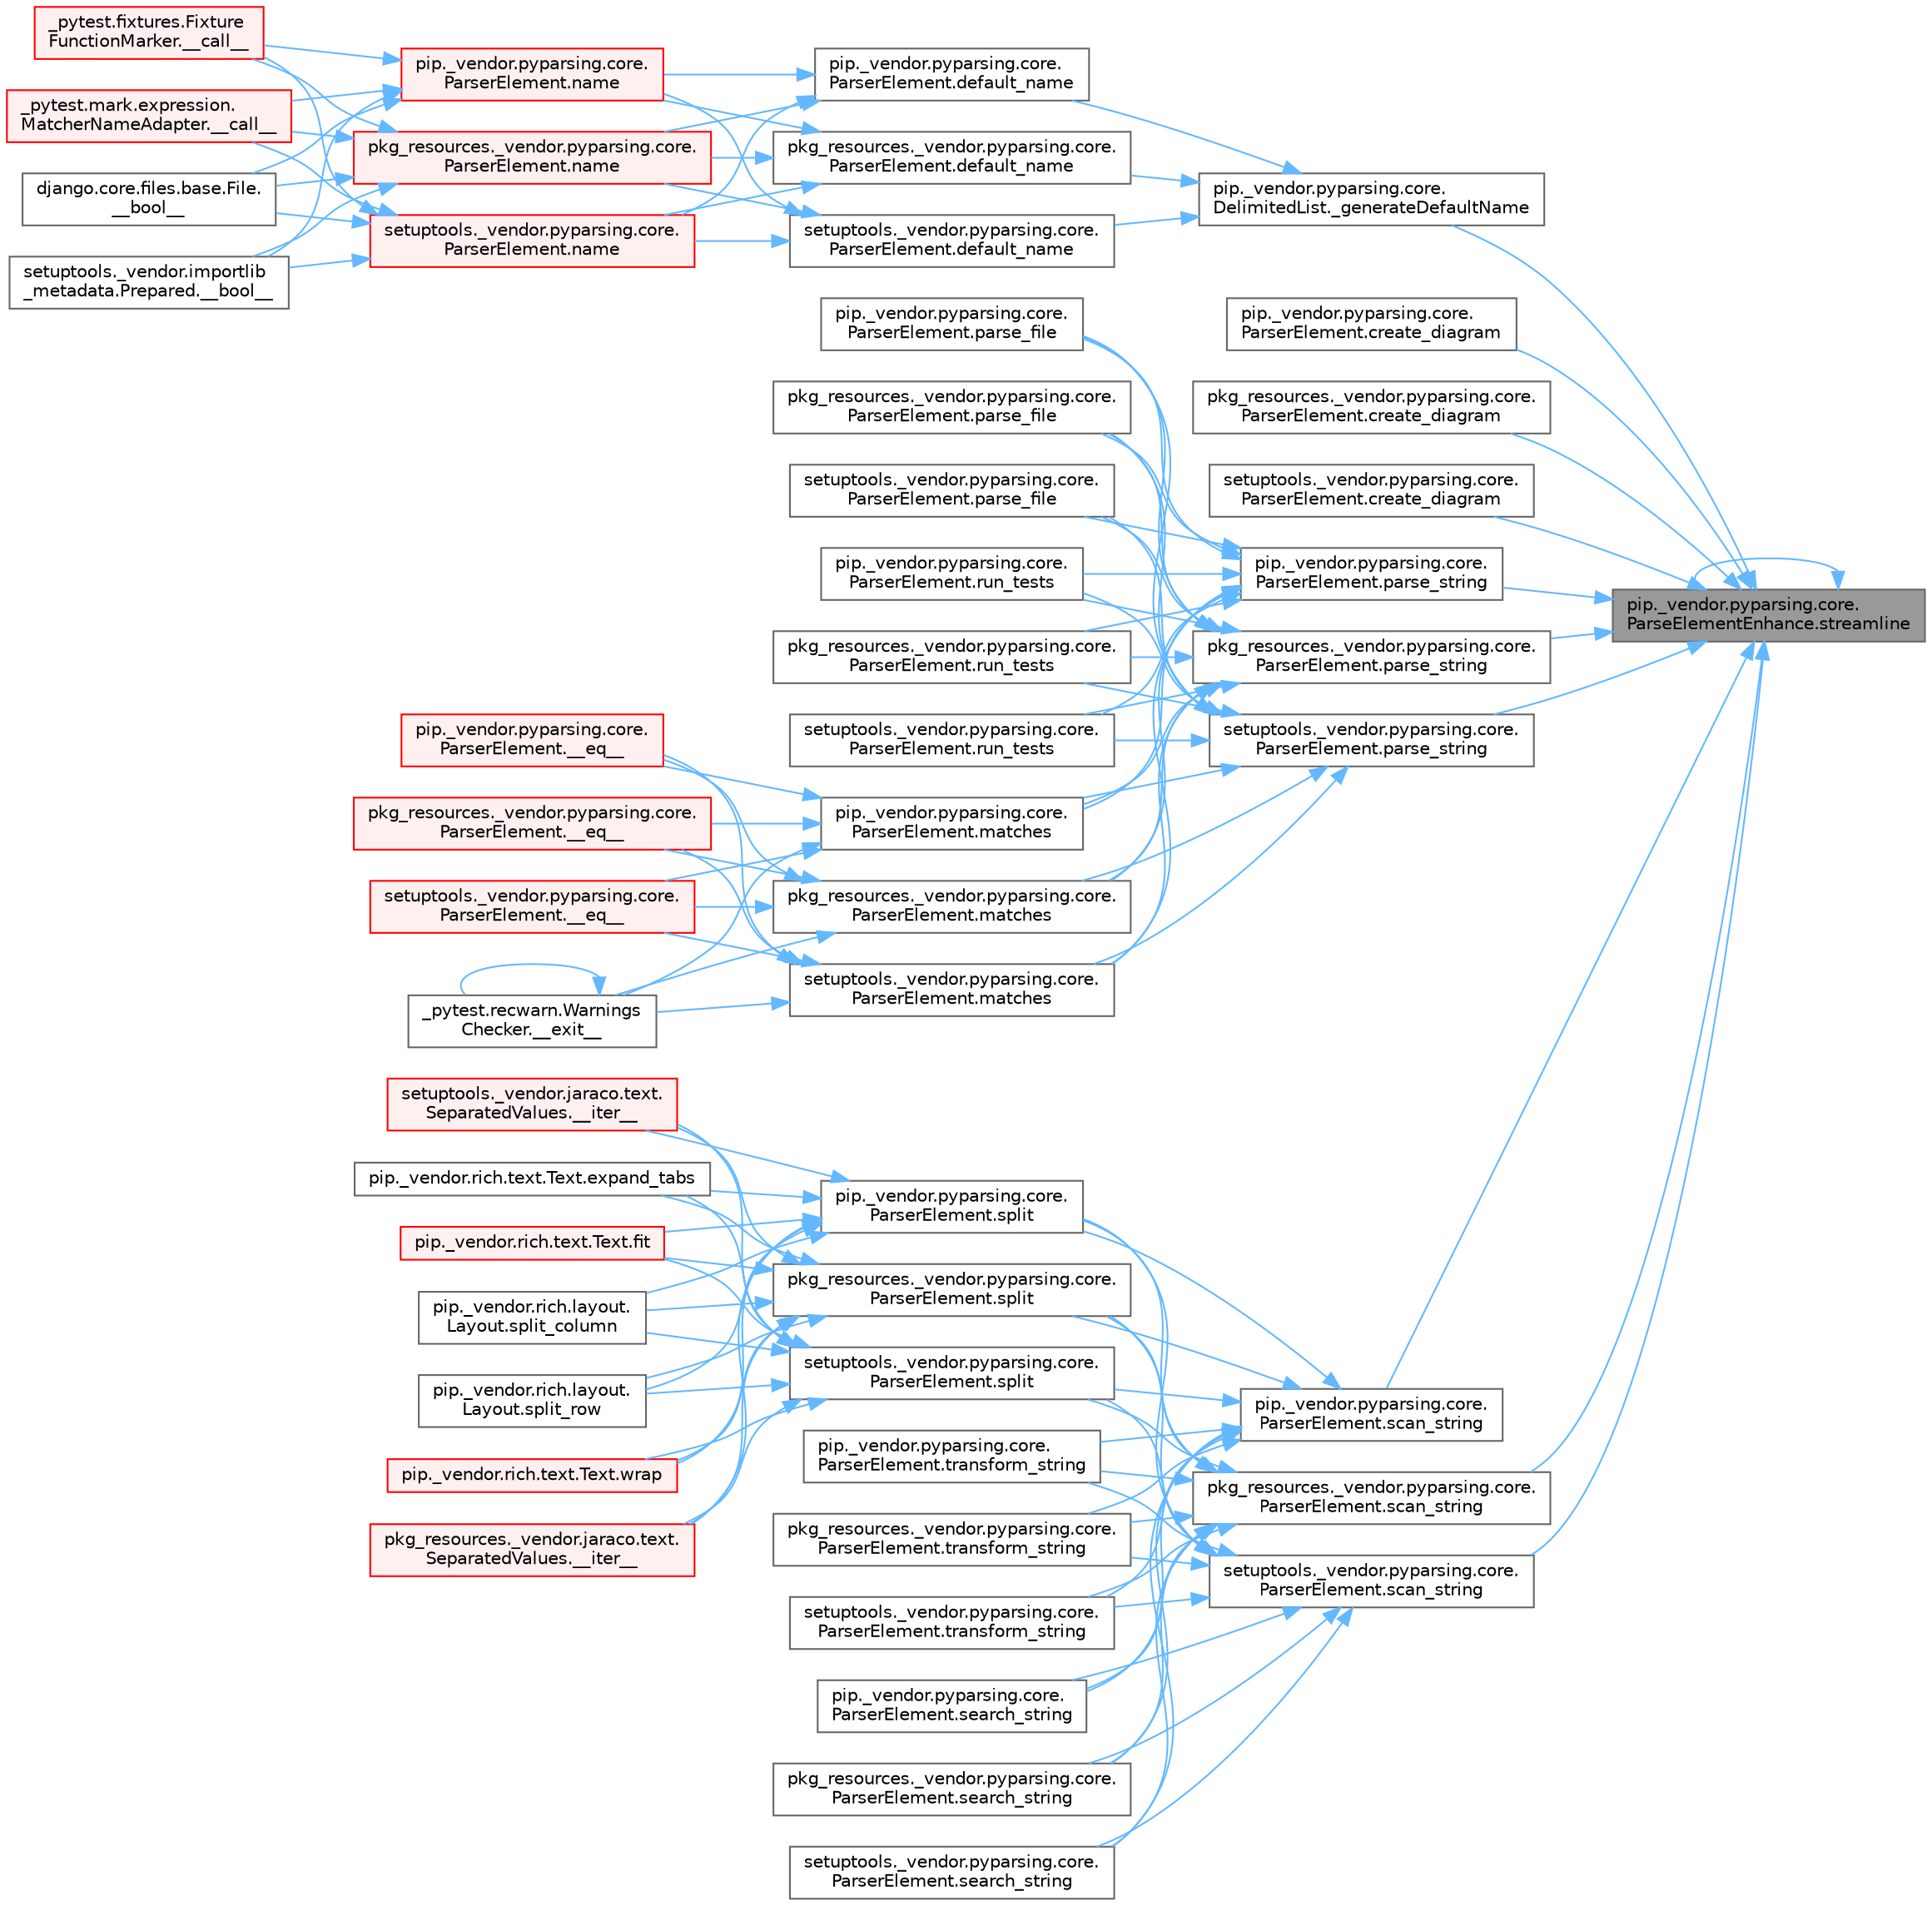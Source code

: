 digraph "pip._vendor.pyparsing.core.ParseElementEnhance.streamline"
{
 // LATEX_PDF_SIZE
  bgcolor="transparent";
  edge [fontname=Helvetica,fontsize=10,labelfontname=Helvetica,labelfontsize=10];
  node [fontname=Helvetica,fontsize=10,shape=box,height=0.2,width=0.4];
  rankdir="RL";
  Node1 [id="Node000001",label="pip._vendor.pyparsing.core.\lParseElementEnhance.streamline",height=0.2,width=0.4,color="gray40", fillcolor="grey60", style="filled", fontcolor="black",tooltip=" "];
  Node1 -> Node2 [id="edge1_Node000001_Node000002",dir="back",color="steelblue1",style="solid",tooltip=" "];
  Node2 [id="Node000002",label="pip._vendor.pyparsing.core.\lDelimitedList._generateDefaultName",height=0.2,width=0.4,color="grey40", fillcolor="white", style="filled",URL="$classpip_1_1__vendor_1_1pyparsing_1_1core_1_1_delimited_list.html#a82a98c131b7466295c87f81a66cba0fc",tooltip=" "];
  Node2 -> Node3 [id="edge2_Node000002_Node000003",dir="back",color="steelblue1",style="solid",tooltip=" "];
  Node3 [id="Node000003",label="pip._vendor.pyparsing.core.\lParserElement.default_name",height=0.2,width=0.4,color="grey40", fillcolor="white", style="filled",URL="$classpip_1_1__vendor_1_1pyparsing_1_1core_1_1_parser_element.html#ab02291439fc47bfa9676d61f6ae066fc",tooltip=" "];
  Node3 -> Node4 [id="edge3_Node000003_Node000004",dir="back",color="steelblue1",style="solid",tooltip=" "];
  Node4 [id="Node000004",label="pip._vendor.pyparsing.core.\lParserElement.name",height=0.2,width=0.4,color="red", fillcolor="#FFF0F0", style="filled",URL="$classpip_1_1__vendor_1_1pyparsing_1_1core_1_1_parser_element.html#ad7db196655f86eaadabd81c40af25717",tooltip=" "];
  Node4 -> Node5 [id="edge4_Node000004_Node000005",dir="back",color="steelblue1",style="solid",tooltip=" "];
  Node5 [id="Node000005",label="django.core.files.base.File.\l__bool__",height=0.2,width=0.4,color="grey40", fillcolor="white", style="filled",URL="$classdjango_1_1core_1_1files_1_1base_1_1_file.html#adf07dd46020c7160b2257d9e3da4bc43",tooltip=" "];
  Node4 -> Node6 [id="edge5_Node000004_Node000006",dir="back",color="steelblue1",style="solid",tooltip=" "];
  Node6 [id="Node000006",label="setuptools._vendor.importlib\l_metadata.Prepared.__bool__",height=0.2,width=0.4,color="grey40", fillcolor="white", style="filled",URL="$classsetuptools_1_1__vendor_1_1importlib__metadata_1_1_prepared.html#a0395661b38fe11742f24c0482962b913",tooltip=" "];
  Node4 -> Node7 [id="edge6_Node000004_Node000007",dir="back",color="steelblue1",style="solid",tooltip=" "];
  Node7 [id="Node000007",label="_pytest.fixtures.Fixture\lFunctionMarker.__call__",height=0.2,width=0.4,color="red", fillcolor="#FFF0F0", style="filled",URL="$class__pytest_1_1fixtures_1_1_fixture_function_marker.html#acc9c789cb8d19388b24d740159ba305d",tooltip=" "];
  Node4 -> Node10 [id="edge7_Node000004_Node000010",dir="back",color="steelblue1",style="solid",tooltip=" "];
  Node10 [id="Node000010",label="_pytest.mark.expression.\lMatcherNameAdapter.__call__",height=0.2,width=0.4,color="red", fillcolor="#FFF0F0", style="filled",URL="$class__pytest_1_1mark_1_1expression_1_1_matcher_name_adapter.html#a7ecd7564e2e67d5ac026d25db1466389",tooltip=" "];
  Node3 -> Node2331 [id="edge8_Node000003_Node002331",dir="back",color="steelblue1",style="solid",tooltip=" "];
  Node2331 [id="Node002331",label="pkg_resources._vendor.pyparsing.core.\lParserElement.name",height=0.2,width=0.4,color="red", fillcolor="#FFF0F0", style="filled",URL="$classpkg__resources_1_1__vendor_1_1pyparsing_1_1core_1_1_parser_element.html#abf3887f5a60cd87875ad9ce57ba0ec6a",tooltip=" "];
  Node2331 -> Node5 [id="edge9_Node002331_Node000005",dir="back",color="steelblue1",style="solid",tooltip=" "];
  Node2331 -> Node6 [id="edge10_Node002331_Node000006",dir="back",color="steelblue1",style="solid",tooltip=" "];
  Node2331 -> Node7 [id="edge11_Node002331_Node000007",dir="back",color="steelblue1",style="solid",tooltip=" "];
  Node2331 -> Node10 [id="edge12_Node002331_Node000010",dir="back",color="steelblue1",style="solid",tooltip=" "];
  Node3 -> Node2332 [id="edge13_Node000003_Node002332",dir="back",color="steelblue1",style="solid",tooltip=" "];
  Node2332 [id="Node002332",label="setuptools._vendor.pyparsing.core.\lParserElement.name",height=0.2,width=0.4,color="red", fillcolor="#FFF0F0", style="filled",URL="$classsetuptools_1_1__vendor_1_1pyparsing_1_1core_1_1_parser_element.html#a575ae3b20b199ff90bc942cf2179084f",tooltip=" "];
  Node2332 -> Node5 [id="edge14_Node002332_Node000005",dir="back",color="steelblue1",style="solid",tooltip=" "];
  Node2332 -> Node6 [id="edge15_Node002332_Node000006",dir="back",color="steelblue1",style="solid",tooltip=" "];
  Node2332 -> Node7 [id="edge16_Node002332_Node000007",dir="back",color="steelblue1",style="solid",tooltip=" "];
  Node2332 -> Node10 [id="edge17_Node002332_Node000010",dir="back",color="steelblue1",style="solid",tooltip=" "];
  Node2 -> Node2330 [id="edge18_Node000002_Node002330",dir="back",color="steelblue1",style="solid",tooltip=" "];
  Node2330 [id="Node002330",label="pkg_resources._vendor.pyparsing.core.\lParserElement.default_name",height=0.2,width=0.4,color="grey40", fillcolor="white", style="filled",URL="$classpkg__resources_1_1__vendor_1_1pyparsing_1_1core_1_1_parser_element.html#aa9da32bce8f103c7ec5e35743a44f667",tooltip=" "];
  Node2330 -> Node4 [id="edge19_Node002330_Node000004",dir="back",color="steelblue1",style="solid",tooltip=" "];
  Node2330 -> Node2331 [id="edge20_Node002330_Node002331",dir="back",color="steelblue1",style="solid",tooltip=" "];
  Node2330 -> Node2332 [id="edge21_Node002330_Node002332",dir="back",color="steelblue1",style="solid",tooltip=" "];
  Node2 -> Node2333 [id="edge22_Node000002_Node002333",dir="back",color="steelblue1",style="solid",tooltip=" "];
  Node2333 [id="Node002333",label="setuptools._vendor.pyparsing.core.\lParserElement.default_name",height=0.2,width=0.4,color="grey40", fillcolor="white", style="filled",URL="$classsetuptools_1_1__vendor_1_1pyparsing_1_1core_1_1_parser_element.html#a6b293c245a8b4769c34490c3428249b3",tooltip=" "];
  Node2333 -> Node4 [id="edge23_Node002333_Node000004",dir="back",color="steelblue1",style="solid",tooltip=" "];
  Node2333 -> Node2331 [id="edge24_Node002333_Node002331",dir="back",color="steelblue1",style="solid",tooltip=" "];
  Node2333 -> Node2332 [id="edge25_Node002333_Node002332",dir="back",color="steelblue1",style="solid",tooltip=" "];
  Node1 -> Node3180 [id="edge26_Node000001_Node003180",dir="back",color="steelblue1",style="solid",tooltip=" "];
  Node3180 [id="Node003180",label="pip._vendor.pyparsing.core.\lParserElement.create_diagram",height=0.2,width=0.4,color="grey40", fillcolor="white", style="filled",URL="$classpip_1_1__vendor_1_1pyparsing_1_1core_1_1_parser_element.html#a5bc732f7ee3b63328942b206ddb60680",tooltip=" "];
  Node1 -> Node3181 [id="edge27_Node000001_Node003181",dir="back",color="steelblue1",style="solid",tooltip=" "];
  Node3181 [id="Node003181",label="pkg_resources._vendor.pyparsing.core.\lParserElement.create_diagram",height=0.2,width=0.4,color="grey40", fillcolor="white", style="filled",URL="$classpkg__resources_1_1__vendor_1_1pyparsing_1_1core_1_1_parser_element.html#a66d8835d0b5eb2209b59040c180b73b0",tooltip=" "];
  Node1 -> Node3182 [id="edge28_Node000001_Node003182",dir="back",color="steelblue1",style="solid",tooltip=" "];
  Node3182 [id="Node003182",label="setuptools._vendor.pyparsing.core.\lParserElement.create_diagram",height=0.2,width=0.4,color="grey40", fillcolor="white", style="filled",URL="$classsetuptools_1_1__vendor_1_1pyparsing_1_1core_1_1_parser_element.html#ab7e3f532f6e7783243272292e1f604b3",tooltip=" "];
  Node1 -> Node3183 [id="edge29_Node000001_Node003183",dir="back",color="steelblue1",style="solid",tooltip=" "];
  Node3183 [id="Node003183",label="pip._vendor.pyparsing.core.\lParserElement.parse_string",height=0.2,width=0.4,color="grey40", fillcolor="white", style="filled",URL="$classpip_1_1__vendor_1_1pyparsing_1_1core_1_1_parser_element.html#ac17206f98799aeb9149ef0873423fb3d",tooltip=" "];
  Node3183 -> Node3184 [id="edge30_Node003183_Node003184",dir="back",color="steelblue1",style="solid",tooltip=" "];
  Node3184 [id="Node003184",label="pip._vendor.pyparsing.core.\lParserElement.matches",height=0.2,width=0.4,color="grey40", fillcolor="white", style="filled",URL="$classpip_1_1__vendor_1_1pyparsing_1_1core_1_1_parser_element.html#a506dbc15b395eb36dc4f6cbc0fdf143a",tooltip=" "];
  Node3184 -> Node3185 [id="edge31_Node003184_Node003185",dir="back",color="steelblue1",style="solid",tooltip=" "];
  Node3185 [id="Node003185",label="pip._vendor.pyparsing.core.\lParserElement.__eq__",height=0.2,width=0.4,color="red", fillcolor="#FFF0F0", style="filled",URL="$classpip_1_1__vendor_1_1pyparsing_1_1core_1_1_parser_element.html#a56ccd877aaaa23f3bf1adb7bcc0b46ec",tooltip=" "];
  Node3184 -> Node3186 [id="edge32_Node003184_Node003186",dir="back",color="steelblue1",style="solid",tooltip=" "];
  Node3186 [id="Node003186",label="pkg_resources._vendor.pyparsing.core.\lParserElement.__eq__",height=0.2,width=0.4,color="red", fillcolor="#FFF0F0", style="filled",URL="$classpkg__resources_1_1__vendor_1_1pyparsing_1_1core_1_1_parser_element.html#a7a018d9eabb371a3a8cbeff784e873eb",tooltip=" "];
  Node3184 -> Node3187 [id="edge33_Node003184_Node003187",dir="back",color="steelblue1",style="solid",tooltip=" "];
  Node3187 [id="Node003187",label="setuptools._vendor.pyparsing.core.\lParserElement.__eq__",height=0.2,width=0.4,color="red", fillcolor="#FFF0F0", style="filled",URL="$classsetuptools_1_1__vendor_1_1pyparsing_1_1core_1_1_parser_element.html#a2fba49725ed4d403a97bf0955a516d7a",tooltip=" "];
  Node3184 -> Node3188 [id="edge34_Node003184_Node003188",dir="back",color="steelblue1",style="solid",tooltip=" "];
  Node3188 [id="Node003188",label="_pytest.recwarn.Warnings\lChecker.__exit__",height=0.2,width=0.4,color="grey40", fillcolor="white", style="filled",URL="$class__pytest_1_1recwarn_1_1_warnings_checker.html#adbd5f497538ea80f1d35b87e75c055a8",tooltip=" "];
  Node3188 -> Node3188 [id="edge35_Node003188_Node003188",dir="back",color="steelblue1",style="solid",tooltip=" "];
  Node3183 -> Node3189 [id="edge36_Node003183_Node003189",dir="back",color="steelblue1",style="solid",tooltip=" "];
  Node3189 [id="Node003189",label="pkg_resources._vendor.pyparsing.core.\lParserElement.matches",height=0.2,width=0.4,color="grey40", fillcolor="white", style="filled",URL="$classpkg__resources_1_1__vendor_1_1pyparsing_1_1core_1_1_parser_element.html#a83b843cc10043a223825a7b6ee2bf3ed",tooltip=" "];
  Node3189 -> Node3185 [id="edge37_Node003189_Node003185",dir="back",color="steelblue1",style="solid",tooltip=" "];
  Node3189 -> Node3186 [id="edge38_Node003189_Node003186",dir="back",color="steelblue1",style="solid",tooltip=" "];
  Node3189 -> Node3187 [id="edge39_Node003189_Node003187",dir="back",color="steelblue1",style="solid",tooltip=" "];
  Node3189 -> Node3188 [id="edge40_Node003189_Node003188",dir="back",color="steelblue1",style="solid",tooltip=" "];
  Node3183 -> Node3190 [id="edge41_Node003183_Node003190",dir="back",color="steelblue1",style="solid",tooltip=" "];
  Node3190 [id="Node003190",label="setuptools._vendor.pyparsing.core.\lParserElement.matches",height=0.2,width=0.4,color="grey40", fillcolor="white", style="filled",URL="$classsetuptools_1_1__vendor_1_1pyparsing_1_1core_1_1_parser_element.html#a340c5dbbc0054029fa245e398f694e14",tooltip=" "];
  Node3190 -> Node3185 [id="edge42_Node003190_Node003185",dir="back",color="steelblue1",style="solid",tooltip=" "];
  Node3190 -> Node3186 [id="edge43_Node003190_Node003186",dir="back",color="steelblue1",style="solid",tooltip=" "];
  Node3190 -> Node3187 [id="edge44_Node003190_Node003187",dir="back",color="steelblue1",style="solid",tooltip=" "];
  Node3190 -> Node3188 [id="edge45_Node003190_Node003188",dir="back",color="steelblue1",style="solid",tooltip=" "];
  Node3183 -> Node3191 [id="edge46_Node003183_Node003191",dir="back",color="steelblue1",style="solid",tooltip=" "];
  Node3191 [id="Node003191",label="pip._vendor.pyparsing.core.\lParserElement.parse_file",height=0.2,width=0.4,color="grey40", fillcolor="white", style="filled",URL="$classpip_1_1__vendor_1_1pyparsing_1_1core_1_1_parser_element.html#a161e1fa167881e4e3fa9f26155612ed1",tooltip=" "];
  Node3183 -> Node3192 [id="edge47_Node003183_Node003192",dir="back",color="steelblue1",style="solid",tooltip=" "];
  Node3192 [id="Node003192",label="pkg_resources._vendor.pyparsing.core.\lParserElement.parse_file",height=0.2,width=0.4,color="grey40", fillcolor="white", style="filled",URL="$classpkg__resources_1_1__vendor_1_1pyparsing_1_1core_1_1_parser_element.html#a4b7f81ada4824fcac02e6fae60e97154",tooltip=" "];
  Node3183 -> Node3193 [id="edge48_Node003183_Node003193",dir="back",color="steelblue1",style="solid",tooltip=" "];
  Node3193 [id="Node003193",label="setuptools._vendor.pyparsing.core.\lParserElement.parse_file",height=0.2,width=0.4,color="grey40", fillcolor="white", style="filled",URL="$classsetuptools_1_1__vendor_1_1pyparsing_1_1core_1_1_parser_element.html#a8f9b8fccb7fc5a55bc10cb3ab46cf419",tooltip=" "];
  Node3183 -> Node3194 [id="edge49_Node003183_Node003194",dir="back",color="steelblue1",style="solid",tooltip=" "];
  Node3194 [id="Node003194",label="pip._vendor.pyparsing.core.\lParserElement.run_tests",height=0.2,width=0.4,color="grey40", fillcolor="white", style="filled",URL="$classpip_1_1__vendor_1_1pyparsing_1_1core_1_1_parser_element.html#a35107e02c57a82575247354b2ffe5d63",tooltip=" "];
  Node3183 -> Node3195 [id="edge50_Node003183_Node003195",dir="back",color="steelblue1",style="solid",tooltip=" "];
  Node3195 [id="Node003195",label="pkg_resources._vendor.pyparsing.core.\lParserElement.run_tests",height=0.2,width=0.4,color="grey40", fillcolor="white", style="filled",URL="$classpkg__resources_1_1__vendor_1_1pyparsing_1_1core_1_1_parser_element.html#a10e2c2c94b6bedd4a9bac706beb1f8e4",tooltip=" "];
  Node3183 -> Node3196 [id="edge51_Node003183_Node003196",dir="back",color="steelblue1",style="solid",tooltip=" "];
  Node3196 [id="Node003196",label="setuptools._vendor.pyparsing.core.\lParserElement.run_tests",height=0.2,width=0.4,color="grey40", fillcolor="white", style="filled",URL="$classsetuptools_1_1__vendor_1_1pyparsing_1_1core_1_1_parser_element.html#a67d4875fb1c02837aae5bb1e763532ba",tooltip=" "];
  Node1 -> Node3197 [id="edge52_Node000001_Node003197",dir="back",color="steelblue1",style="solid",tooltip=" "];
  Node3197 [id="Node003197",label="pkg_resources._vendor.pyparsing.core.\lParserElement.parse_string",height=0.2,width=0.4,color="grey40", fillcolor="white", style="filled",URL="$classpkg__resources_1_1__vendor_1_1pyparsing_1_1core_1_1_parser_element.html#a8c3e947b9af4425a1b7f4c8db034a549",tooltip=" "];
  Node3197 -> Node3184 [id="edge53_Node003197_Node003184",dir="back",color="steelblue1",style="solid",tooltip=" "];
  Node3197 -> Node3189 [id="edge54_Node003197_Node003189",dir="back",color="steelblue1",style="solid",tooltip=" "];
  Node3197 -> Node3190 [id="edge55_Node003197_Node003190",dir="back",color="steelblue1",style="solid",tooltip=" "];
  Node3197 -> Node3191 [id="edge56_Node003197_Node003191",dir="back",color="steelblue1",style="solid",tooltip=" "];
  Node3197 -> Node3192 [id="edge57_Node003197_Node003192",dir="back",color="steelblue1",style="solid",tooltip=" "];
  Node3197 -> Node3193 [id="edge58_Node003197_Node003193",dir="back",color="steelblue1",style="solid",tooltip=" "];
  Node3197 -> Node3194 [id="edge59_Node003197_Node003194",dir="back",color="steelblue1",style="solid",tooltip=" "];
  Node3197 -> Node3195 [id="edge60_Node003197_Node003195",dir="back",color="steelblue1",style="solid",tooltip=" "];
  Node3197 -> Node3196 [id="edge61_Node003197_Node003196",dir="back",color="steelblue1",style="solid",tooltip=" "];
  Node1 -> Node3198 [id="edge62_Node000001_Node003198",dir="back",color="steelblue1",style="solid",tooltip=" "];
  Node3198 [id="Node003198",label="setuptools._vendor.pyparsing.core.\lParserElement.parse_string",height=0.2,width=0.4,color="grey40", fillcolor="white", style="filled",URL="$classsetuptools_1_1__vendor_1_1pyparsing_1_1core_1_1_parser_element.html#a4bceb4c6190dd0bd2ea4c6ef9e8fe6f9",tooltip=" "];
  Node3198 -> Node3184 [id="edge63_Node003198_Node003184",dir="back",color="steelblue1",style="solid",tooltip=" "];
  Node3198 -> Node3189 [id="edge64_Node003198_Node003189",dir="back",color="steelblue1",style="solid",tooltip=" "];
  Node3198 -> Node3190 [id="edge65_Node003198_Node003190",dir="back",color="steelblue1",style="solid",tooltip=" "];
  Node3198 -> Node3191 [id="edge66_Node003198_Node003191",dir="back",color="steelblue1",style="solid",tooltip=" "];
  Node3198 -> Node3192 [id="edge67_Node003198_Node003192",dir="back",color="steelblue1",style="solid",tooltip=" "];
  Node3198 -> Node3193 [id="edge68_Node003198_Node003193",dir="back",color="steelblue1",style="solid",tooltip=" "];
  Node3198 -> Node3194 [id="edge69_Node003198_Node003194",dir="back",color="steelblue1",style="solid",tooltip=" "];
  Node3198 -> Node3195 [id="edge70_Node003198_Node003195",dir="back",color="steelblue1",style="solid",tooltip=" "];
  Node3198 -> Node3196 [id="edge71_Node003198_Node003196",dir="back",color="steelblue1",style="solid",tooltip=" "];
  Node1 -> Node3199 [id="edge72_Node000001_Node003199",dir="back",color="steelblue1",style="solid",tooltip=" "];
  Node3199 [id="Node003199",label="pip._vendor.pyparsing.core.\lParserElement.scan_string",height=0.2,width=0.4,color="grey40", fillcolor="white", style="filled",URL="$classpip_1_1__vendor_1_1pyparsing_1_1core_1_1_parser_element.html#a0a066b31d55597f3b2ac426eab0ef7a8",tooltip=" "];
  Node3199 -> Node3200 [id="edge73_Node003199_Node003200",dir="back",color="steelblue1",style="solid",tooltip=" "];
  Node3200 [id="Node003200",label="pip._vendor.pyparsing.core.\lParserElement.search_string",height=0.2,width=0.4,color="grey40", fillcolor="white", style="filled",URL="$classpip_1_1__vendor_1_1pyparsing_1_1core_1_1_parser_element.html#a5a83c9e97aad458cf36ecb2cbc451703",tooltip=" "];
  Node3199 -> Node3201 [id="edge74_Node003199_Node003201",dir="back",color="steelblue1",style="solid",tooltip=" "];
  Node3201 [id="Node003201",label="pkg_resources._vendor.pyparsing.core.\lParserElement.search_string",height=0.2,width=0.4,color="grey40", fillcolor="white", style="filled",URL="$classpkg__resources_1_1__vendor_1_1pyparsing_1_1core_1_1_parser_element.html#a4b5b9d98014537f14aa58afb241fb421",tooltip=" "];
  Node3199 -> Node3202 [id="edge75_Node003199_Node003202",dir="back",color="steelblue1",style="solid",tooltip=" "];
  Node3202 [id="Node003202",label="setuptools._vendor.pyparsing.core.\lParserElement.search_string",height=0.2,width=0.4,color="grey40", fillcolor="white", style="filled",URL="$classsetuptools_1_1__vendor_1_1pyparsing_1_1core_1_1_parser_element.html#afd39623fe4bffcc694a482c83b93fd06",tooltip=" "];
  Node3199 -> Node3203 [id="edge76_Node003199_Node003203",dir="back",color="steelblue1",style="solid",tooltip=" "];
  Node3203 [id="Node003203",label="pip._vendor.pyparsing.core.\lParserElement.split",height=0.2,width=0.4,color="grey40", fillcolor="white", style="filled",URL="$classpip_1_1__vendor_1_1pyparsing_1_1core_1_1_parser_element.html#a4d8b15e96c35f49dd311c05519c05b48",tooltip=" "];
  Node3203 -> Node371 [id="edge77_Node003203_Node000371",dir="back",color="steelblue1",style="solid",tooltip=" "];
  Node371 [id="Node000371",label="pkg_resources._vendor.jaraco.text.\lSeparatedValues.__iter__",height=0.2,width=0.4,color="red", fillcolor="#FFF0F0", style="filled",URL="$classpkg__resources_1_1__vendor_1_1jaraco_1_1text_1_1_separated_values.html#ae665618e2d60d71ccc38017f931e77c0",tooltip=" "];
  Node3203 -> Node372 [id="edge78_Node003203_Node000372",dir="back",color="steelblue1",style="solid",tooltip=" "];
  Node372 [id="Node000372",label="setuptools._vendor.jaraco.text.\lSeparatedValues.__iter__",height=0.2,width=0.4,color="red", fillcolor="#FFF0F0", style="filled",URL="$classsetuptools_1_1__vendor_1_1jaraco_1_1text_1_1_separated_values.html#a386e671741e35885b3566fcdabc8d893",tooltip=" "];
  Node3203 -> Node373 [id="edge79_Node003203_Node000373",dir="back",color="steelblue1",style="solid",tooltip=" "];
  Node373 [id="Node000373",label="pip._vendor.rich.text.Text.expand_tabs",height=0.2,width=0.4,color="grey40", fillcolor="white", style="filled",URL="$classpip_1_1__vendor_1_1rich_1_1text_1_1_text.html#ad9f65ecb5a2b9b55648d525a0a58c947",tooltip=" "];
  Node3203 -> Node374 [id="edge80_Node003203_Node000374",dir="back",color="steelblue1",style="solid",tooltip=" "];
  Node374 [id="Node000374",label="pip._vendor.rich.text.Text.fit",height=0.2,width=0.4,color="red", fillcolor="#FFF0F0", style="filled",URL="$classpip_1_1__vendor_1_1rich_1_1text_1_1_text.html#a1adda7f6546fb3592d473f95d0ca17b2",tooltip=" "];
  Node3203 -> Node376 [id="edge81_Node003203_Node000376",dir="back",color="steelblue1",style="solid",tooltip=" "];
  Node376 [id="Node000376",label="pip._vendor.rich.layout.\lLayout.split_column",height=0.2,width=0.4,color="grey40", fillcolor="white", style="filled",URL="$classpip_1_1__vendor_1_1rich_1_1layout_1_1_layout.html#a69f88aaf1450a946026f16620d205fa4",tooltip=" "];
  Node3203 -> Node377 [id="edge82_Node003203_Node000377",dir="back",color="steelblue1",style="solid",tooltip=" "];
  Node377 [id="Node000377",label="pip._vendor.rich.layout.\lLayout.split_row",height=0.2,width=0.4,color="grey40", fillcolor="white", style="filled",URL="$classpip_1_1__vendor_1_1rich_1_1layout_1_1_layout.html#a53ef6123a224b46255a62eb4e02a506e",tooltip=" "];
  Node3203 -> Node378 [id="edge83_Node003203_Node000378",dir="back",color="steelblue1",style="solid",tooltip=" "];
  Node378 [id="Node000378",label="pip._vendor.rich.text.Text.wrap",height=0.2,width=0.4,color="red", fillcolor="#FFF0F0", style="filled",URL="$classpip_1_1__vendor_1_1rich_1_1text_1_1_text.html#a1b5e03c8ff260ff99dd5cbf8ff675dd1",tooltip=" "];
  Node3199 -> Node3204 [id="edge84_Node003199_Node003204",dir="back",color="steelblue1",style="solid",tooltip=" "];
  Node3204 [id="Node003204",label="pkg_resources._vendor.pyparsing.core.\lParserElement.split",height=0.2,width=0.4,color="grey40", fillcolor="white", style="filled",URL="$classpkg__resources_1_1__vendor_1_1pyparsing_1_1core_1_1_parser_element.html#a194801602eaab7fd2483d6a6ef7335b7",tooltip=" "];
  Node3204 -> Node371 [id="edge85_Node003204_Node000371",dir="back",color="steelblue1",style="solid",tooltip=" "];
  Node3204 -> Node372 [id="edge86_Node003204_Node000372",dir="back",color="steelblue1",style="solid",tooltip=" "];
  Node3204 -> Node373 [id="edge87_Node003204_Node000373",dir="back",color="steelblue1",style="solid",tooltip=" "];
  Node3204 -> Node374 [id="edge88_Node003204_Node000374",dir="back",color="steelblue1",style="solid",tooltip=" "];
  Node3204 -> Node376 [id="edge89_Node003204_Node000376",dir="back",color="steelblue1",style="solid",tooltip=" "];
  Node3204 -> Node377 [id="edge90_Node003204_Node000377",dir="back",color="steelblue1",style="solid",tooltip=" "];
  Node3204 -> Node378 [id="edge91_Node003204_Node000378",dir="back",color="steelblue1",style="solid",tooltip=" "];
  Node3199 -> Node3205 [id="edge92_Node003199_Node003205",dir="back",color="steelblue1",style="solid",tooltip=" "];
  Node3205 [id="Node003205",label="setuptools._vendor.pyparsing.core.\lParserElement.split",height=0.2,width=0.4,color="grey40", fillcolor="white", style="filled",URL="$classsetuptools_1_1__vendor_1_1pyparsing_1_1core_1_1_parser_element.html#a851b91f91735a7984ff943924b8f5e53",tooltip=" "];
  Node3205 -> Node371 [id="edge93_Node003205_Node000371",dir="back",color="steelblue1",style="solid",tooltip=" "];
  Node3205 -> Node372 [id="edge94_Node003205_Node000372",dir="back",color="steelblue1",style="solid",tooltip=" "];
  Node3205 -> Node373 [id="edge95_Node003205_Node000373",dir="back",color="steelblue1",style="solid",tooltip=" "];
  Node3205 -> Node374 [id="edge96_Node003205_Node000374",dir="back",color="steelblue1",style="solid",tooltip=" "];
  Node3205 -> Node376 [id="edge97_Node003205_Node000376",dir="back",color="steelblue1",style="solid",tooltip=" "];
  Node3205 -> Node377 [id="edge98_Node003205_Node000377",dir="back",color="steelblue1",style="solid",tooltip=" "];
  Node3205 -> Node378 [id="edge99_Node003205_Node000378",dir="back",color="steelblue1",style="solid",tooltip=" "];
  Node3199 -> Node3206 [id="edge100_Node003199_Node003206",dir="back",color="steelblue1",style="solid",tooltip=" "];
  Node3206 [id="Node003206",label="pip._vendor.pyparsing.core.\lParserElement.transform_string",height=0.2,width=0.4,color="grey40", fillcolor="white", style="filled",URL="$classpip_1_1__vendor_1_1pyparsing_1_1core_1_1_parser_element.html#a566e130123a0445b27338a6e3ec60f19",tooltip=" "];
  Node3199 -> Node3207 [id="edge101_Node003199_Node003207",dir="back",color="steelblue1",style="solid",tooltip=" "];
  Node3207 [id="Node003207",label="pkg_resources._vendor.pyparsing.core.\lParserElement.transform_string",height=0.2,width=0.4,color="grey40", fillcolor="white", style="filled",URL="$classpkg__resources_1_1__vendor_1_1pyparsing_1_1core_1_1_parser_element.html#a71a727a6ccd055ebf3c32601140ed804",tooltip=" "];
  Node3199 -> Node3208 [id="edge102_Node003199_Node003208",dir="back",color="steelblue1",style="solid",tooltip=" "];
  Node3208 [id="Node003208",label="setuptools._vendor.pyparsing.core.\lParserElement.transform_string",height=0.2,width=0.4,color="grey40", fillcolor="white", style="filled",URL="$classsetuptools_1_1__vendor_1_1pyparsing_1_1core_1_1_parser_element.html#a23d5d123f33508735ec8eefe96840071",tooltip=" "];
  Node1 -> Node3209 [id="edge103_Node000001_Node003209",dir="back",color="steelblue1",style="solid",tooltip=" "];
  Node3209 [id="Node003209",label="pkg_resources._vendor.pyparsing.core.\lParserElement.scan_string",height=0.2,width=0.4,color="grey40", fillcolor="white", style="filled",URL="$classpkg__resources_1_1__vendor_1_1pyparsing_1_1core_1_1_parser_element.html#a72c2c28e4b4d308fb917b19795da3b31",tooltip=" "];
  Node3209 -> Node3200 [id="edge104_Node003209_Node003200",dir="back",color="steelblue1",style="solid",tooltip=" "];
  Node3209 -> Node3201 [id="edge105_Node003209_Node003201",dir="back",color="steelblue1",style="solid",tooltip=" "];
  Node3209 -> Node3202 [id="edge106_Node003209_Node003202",dir="back",color="steelblue1",style="solid",tooltip=" "];
  Node3209 -> Node3203 [id="edge107_Node003209_Node003203",dir="back",color="steelblue1",style="solid",tooltip=" "];
  Node3209 -> Node3204 [id="edge108_Node003209_Node003204",dir="back",color="steelblue1",style="solid",tooltip=" "];
  Node3209 -> Node3205 [id="edge109_Node003209_Node003205",dir="back",color="steelblue1",style="solid",tooltip=" "];
  Node3209 -> Node3206 [id="edge110_Node003209_Node003206",dir="back",color="steelblue1",style="solid",tooltip=" "];
  Node3209 -> Node3207 [id="edge111_Node003209_Node003207",dir="back",color="steelblue1",style="solid",tooltip=" "];
  Node3209 -> Node3208 [id="edge112_Node003209_Node003208",dir="back",color="steelblue1",style="solid",tooltip=" "];
  Node1 -> Node3210 [id="edge113_Node000001_Node003210",dir="back",color="steelblue1",style="solid",tooltip=" "];
  Node3210 [id="Node003210",label="setuptools._vendor.pyparsing.core.\lParserElement.scan_string",height=0.2,width=0.4,color="grey40", fillcolor="white", style="filled",URL="$classsetuptools_1_1__vendor_1_1pyparsing_1_1core_1_1_parser_element.html#a1e2aa4fc1e0debef9f876b7e1ccbfb62",tooltip=" "];
  Node3210 -> Node3200 [id="edge114_Node003210_Node003200",dir="back",color="steelblue1",style="solid",tooltip=" "];
  Node3210 -> Node3201 [id="edge115_Node003210_Node003201",dir="back",color="steelblue1",style="solid",tooltip=" "];
  Node3210 -> Node3202 [id="edge116_Node003210_Node003202",dir="back",color="steelblue1",style="solid",tooltip=" "];
  Node3210 -> Node3203 [id="edge117_Node003210_Node003203",dir="back",color="steelblue1",style="solid",tooltip=" "];
  Node3210 -> Node3204 [id="edge118_Node003210_Node003204",dir="back",color="steelblue1",style="solid",tooltip=" "];
  Node3210 -> Node3205 [id="edge119_Node003210_Node003205",dir="back",color="steelblue1",style="solid",tooltip=" "];
  Node3210 -> Node3206 [id="edge120_Node003210_Node003206",dir="back",color="steelblue1",style="solid",tooltip=" "];
  Node3210 -> Node3207 [id="edge121_Node003210_Node003207",dir="back",color="steelblue1",style="solid",tooltip=" "];
  Node3210 -> Node3208 [id="edge122_Node003210_Node003208",dir="back",color="steelblue1",style="solid",tooltip=" "];
  Node1 -> Node1 [id="edge123_Node000001_Node000001",dir="back",color="steelblue1",style="solid",tooltip=" "];
}
